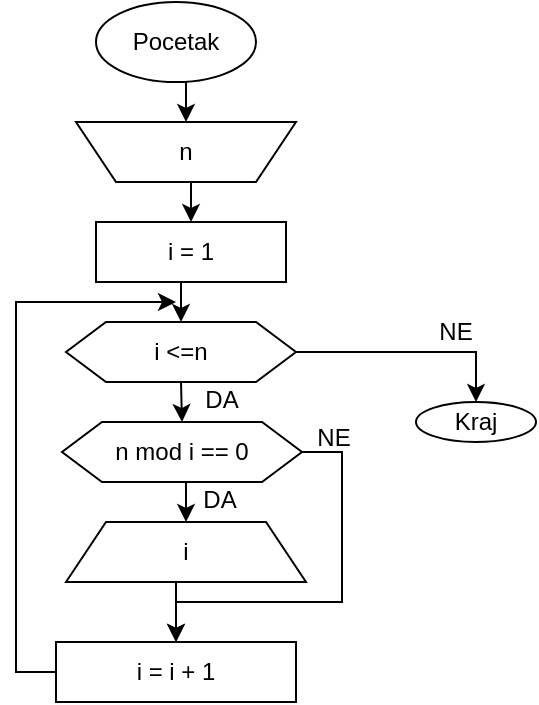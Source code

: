 <mxfile version="24.7.17">
  <diagram name="Page-1" id="OvtutyEiAZOTHKv4Te0A">
    <mxGraphModel dx="600" dy="395" grid="1" gridSize="10" guides="1" tooltips="1" connect="1" arrows="1" fold="1" page="1" pageScale="1" pageWidth="850" pageHeight="1100" math="0" shadow="0">
      <root>
        <mxCell id="0" />
        <mxCell id="1" parent="0" />
        <mxCell id="UFEtcohUNGnO7mP1xVN6-4" style="edgeStyle=orthogonalEdgeStyle;rounded=0;orthogonalLoop=1;jettySize=auto;html=1;exitX=0.5;exitY=1;exitDx=0;exitDy=0;entryX=0.5;entryY=0;entryDx=0;entryDy=0;" edge="1" parent="1" source="UFEtcohUNGnO7mP1xVN6-1" target="UFEtcohUNGnO7mP1xVN6-3">
          <mxGeometry relative="1" as="geometry" />
        </mxCell>
        <mxCell id="UFEtcohUNGnO7mP1xVN6-1" value="Pocetak" style="ellipse;whiteSpace=wrap;html=1;" vertex="1" parent="1">
          <mxGeometry x="350" y="10" width="80" height="40" as="geometry" />
        </mxCell>
        <mxCell id="UFEtcohUNGnO7mP1xVN6-2" value="" style="shape=trapezoid;perimeter=trapezoidPerimeter;whiteSpace=wrap;html=1;fixedSize=1;rotation=-180;" vertex="1" parent="1">
          <mxGeometry x="340" y="70" width="110" height="30" as="geometry" />
        </mxCell>
        <mxCell id="UFEtcohUNGnO7mP1xVN6-7" style="edgeStyle=orthogonalEdgeStyle;rounded=0;orthogonalLoop=1;jettySize=auto;html=1;exitX=0.5;exitY=1;exitDx=0;exitDy=0;entryX=0.5;entryY=0;entryDx=0;entryDy=0;" edge="1" parent="1" source="UFEtcohUNGnO7mP1xVN6-3" target="UFEtcohUNGnO7mP1xVN6-6">
          <mxGeometry relative="1" as="geometry" />
        </mxCell>
        <mxCell id="UFEtcohUNGnO7mP1xVN6-3" value="n" style="text;html=1;align=center;verticalAlign=middle;whiteSpace=wrap;rounded=0;" vertex="1" parent="1">
          <mxGeometry x="365" y="70" width="60" height="30" as="geometry" />
        </mxCell>
        <mxCell id="UFEtcohUNGnO7mP1xVN6-9" style="edgeStyle=orthogonalEdgeStyle;rounded=0;orthogonalLoop=1;jettySize=auto;html=1;exitX=0.5;exitY=1;exitDx=0;exitDy=0;entryX=0.5;entryY=0;entryDx=0;entryDy=0;" edge="1" parent="1" source="UFEtcohUNGnO7mP1xVN6-6" target="UFEtcohUNGnO7mP1xVN6-8">
          <mxGeometry relative="1" as="geometry" />
        </mxCell>
        <mxCell id="UFEtcohUNGnO7mP1xVN6-6" value="i = 1" style="rounded=0;whiteSpace=wrap;html=1;" vertex="1" parent="1">
          <mxGeometry x="350" y="120" width="95" height="30" as="geometry" />
        </mxCell>
        <mxCell id="UFEtcohUNGnO7mP1xVN6-11" style="edgeStyle=orthogonalEdgeStyle;rounded=0;orthogonalLoop=1;jettySize=auto;html=1;exitX=0.5;exitY=1;exitDx=0;exitDy=0;entryX=0.5;entryY=0;entryDx=0;entryDy=0;" edge="1" parent="1" source="UFEtcohUNGnO7mP1xVN6-8" target="UFEtcohUNGnO7mP1xVN6-10">
          <mxGeometry relative="1" as="geometry" />
        </mxCell>
        <mxCell id="UFEtcohUNGnO7mP1xVN6-19" style="edgeStyle=orthogonalEdgeStyle;rounded=0;orthogonalLoop=1;jettySize=auto;html=1;exitX=1;exitY=0.5;exitDx=0;exitDy=0;entryX=0.5;entryY=0;entryDx=0;entryDy=0;" edge="1" parent="1" source="UFEtcohUNGnO7mP1xVN6-8" target="UFEtcohUNGnO7mP1xVN6-18">
          <mxGeometry relative="1" as="geometry" />
        </mxCell>
        <mxCell id="UFEtcohUNGnO7mP1xVN6-8" value="i &amp;lt;=n" style="shape=hexagon;perimeter=hexagonPerimeter2;whiteSpace=wrap;html=1;fixedSize=1;" vertex="1" parent="1">
          <mxGeometry x="335" y="170" width="115" height="30" as="geometry" />
        </mxCell>
        <mxCell id="UFEtcohUNGnO7mP1xVN6-13" style="edgeStyle=orthogonalEdgeStyle;rounded=0;orthogonalLoop=1;jettySize=auto;html=1;exitX=0.5;exitY=1;exitDx=0;exitDy=0;entryX=0.5;entryY=0;entryDx=0;entryDy=0;" edge="1" parent="1" source="UFEtcohUNGnO7mP1xVN6-10" target="UFEtcohUNGnO7mP1xVN6-12">
          <mxGeometry relative="1" as="geometry" />
        </mxCell>
        <mxCell id="UFEtcohUNGnO7mP1xVN6-15" style="edgeStyle=orthogonalEdgeStyle;rounded=0;orthogonalLoop=1;jettySize=auto;html=1;exitX=1;exitY=0.5;exitDx=0;exitDy=0;" edge="1" parent="1" source="UFEtcohUNGnO7mP1xVN6-10">
          <mxGeometry relative="1" as="geometry">
            <mxPoint x="390" y="330.0" as="targetPoint" />
            <Array as="points">
              <mxPoint x="473" y="235" />
              <mxPoint x="473" y="310" />
              <mxPoint x="390" y="310" />
            </Array>
          </mxGeometry>
        </mxCell>
        <mxCell id="UFEtcohUNGnO7mP1xVN6-10" value="n mod i == 0" style="shape=hexagon;perimeter=hexagonPerimeter2;whiteSpace=wrap;html=1;fixedSize=1;" vertex="1" parent="1">
          <mxGeometry x="333" y="220" width="120" height="30" as="geometry" />
        </mxCell>
        <mxCell id="UFEtcohUNGnO7mP1xVN6-14" style="edgeStyle=orthogonalEdgeStyle;rounded=0;orthogonalLoop=1;jettySize=auto;html=1;exitX=0.5;exitY=1;exitDx=0;exitDy=0;" edge="1" parent="1" source="UFEtcohUNGnO7mP1xVN6-12">
          <mxGeometry relative="1" as="geometry">
            <mxPoint x="390" y="330" as="targetPoint" />
            <Array as="points">
              <mxPoint x="390" y="300" />
            </Array>
          </mxGeometry>
        </mxCell>
        <mxCell id="UFEtcohUNGnO7mP1xVN6-12" value="i" style="shape=trapezoid;perimeter=trapezoidPerimeter;whiteSpace=wrap;html=1;fixedSize=1;" vertex="1" parent="1">
          <mxGeometry x="335" y="270" width="120" height="30" as="geometry" />
        </mxCell>
        <mxCell id="UFEtcohUNGnO7mP1xVN6-17" style="edgeStyle=orthogonalEdgeStyle;rounded=0;orthogonalLoop=1;jettySize=auto;html=1;exitX=0;exitY=0.5;exitDx=0;exitDy=0;" edge="1" parent="1" source="UFEtcohUNGnO7mP1xVN6-16">
          <mxGeometry relative="1" as="geometry">
            <mxPoint x="390" y="160" as="targetPoint" />
            <Array as="points">
              <mxPoint x="310" y="345" />
              <mxPoint x="310" y="160" />
              <mxPoint x="390" y="160" />
            </Array>
          </mxGeometry>
        </mxCell>
        <mxCell id="UFEtcohUNGnO7mP1xVN6-16" value="i = i + 1" style="rounded=0;whiteSpace=wrap;html=1;" vertex="1" parent="1">
          <mxGeometry x="330" y="330" width="120" height="30" as="geometry" />
        </mxCell>
        <mxCell id="UFEtcohUNGnO7mP1xVN6-18" value="Kraj" style="ellipse;whiteSpace=wrap;html=1;" vertex="1" parent="1">
          <mxGeometry x="510" y="210" width="60" height="20" as="geometry" />
        </mxCell>
        <mxCell id="UFEtcohUNGnO7mP1xVN6-20" value="NE" style="text;html=1;align=center;verticalAlign=middle;whiteSpace=wrap;rounded=0;" vertex="1" parent="1">
          <mxGeometry x="500" y="160" width="60" height="30" as="geometry" />
        </mxCell>
        <mxCell id="UFEtcohUNGnO7mP1xVN6-21" value="DA" style="text;html=1;align=center;verticalAlign=middle;whiteSpace=wrap;rounded=0;" vertex="1" parent="1">
          <mxGeometry x="383" y="194" width="60" height="30" as="geometry" />
        </mxCell>
        <mxCell id="UFEtcohUNGnO7mP1xVN6-22" value="DA" style="text;html=1;align=center;verticalAlign=middle;whiteSpace=wrap;rounded=0;" vertex="1" parent="1">
          <mxGeometry x="382" y="244" width="60" height="30" as="geometry" />
        </mxCell>
        <mxCell id="UFEtcohUNGnO7mP1xVN6-23" value="NE" style="text;html=1;align=center;verticalAlign=middle;whiteSpace=wrap;rounded=0;" vertex="1" parent="1">
          <mxGeometry x="439" y="213" width="60" height="30" as="geometry" />
        </mxCell>
      </root>
    </mxGraphModel>
  </diagram>
</mxfile>
